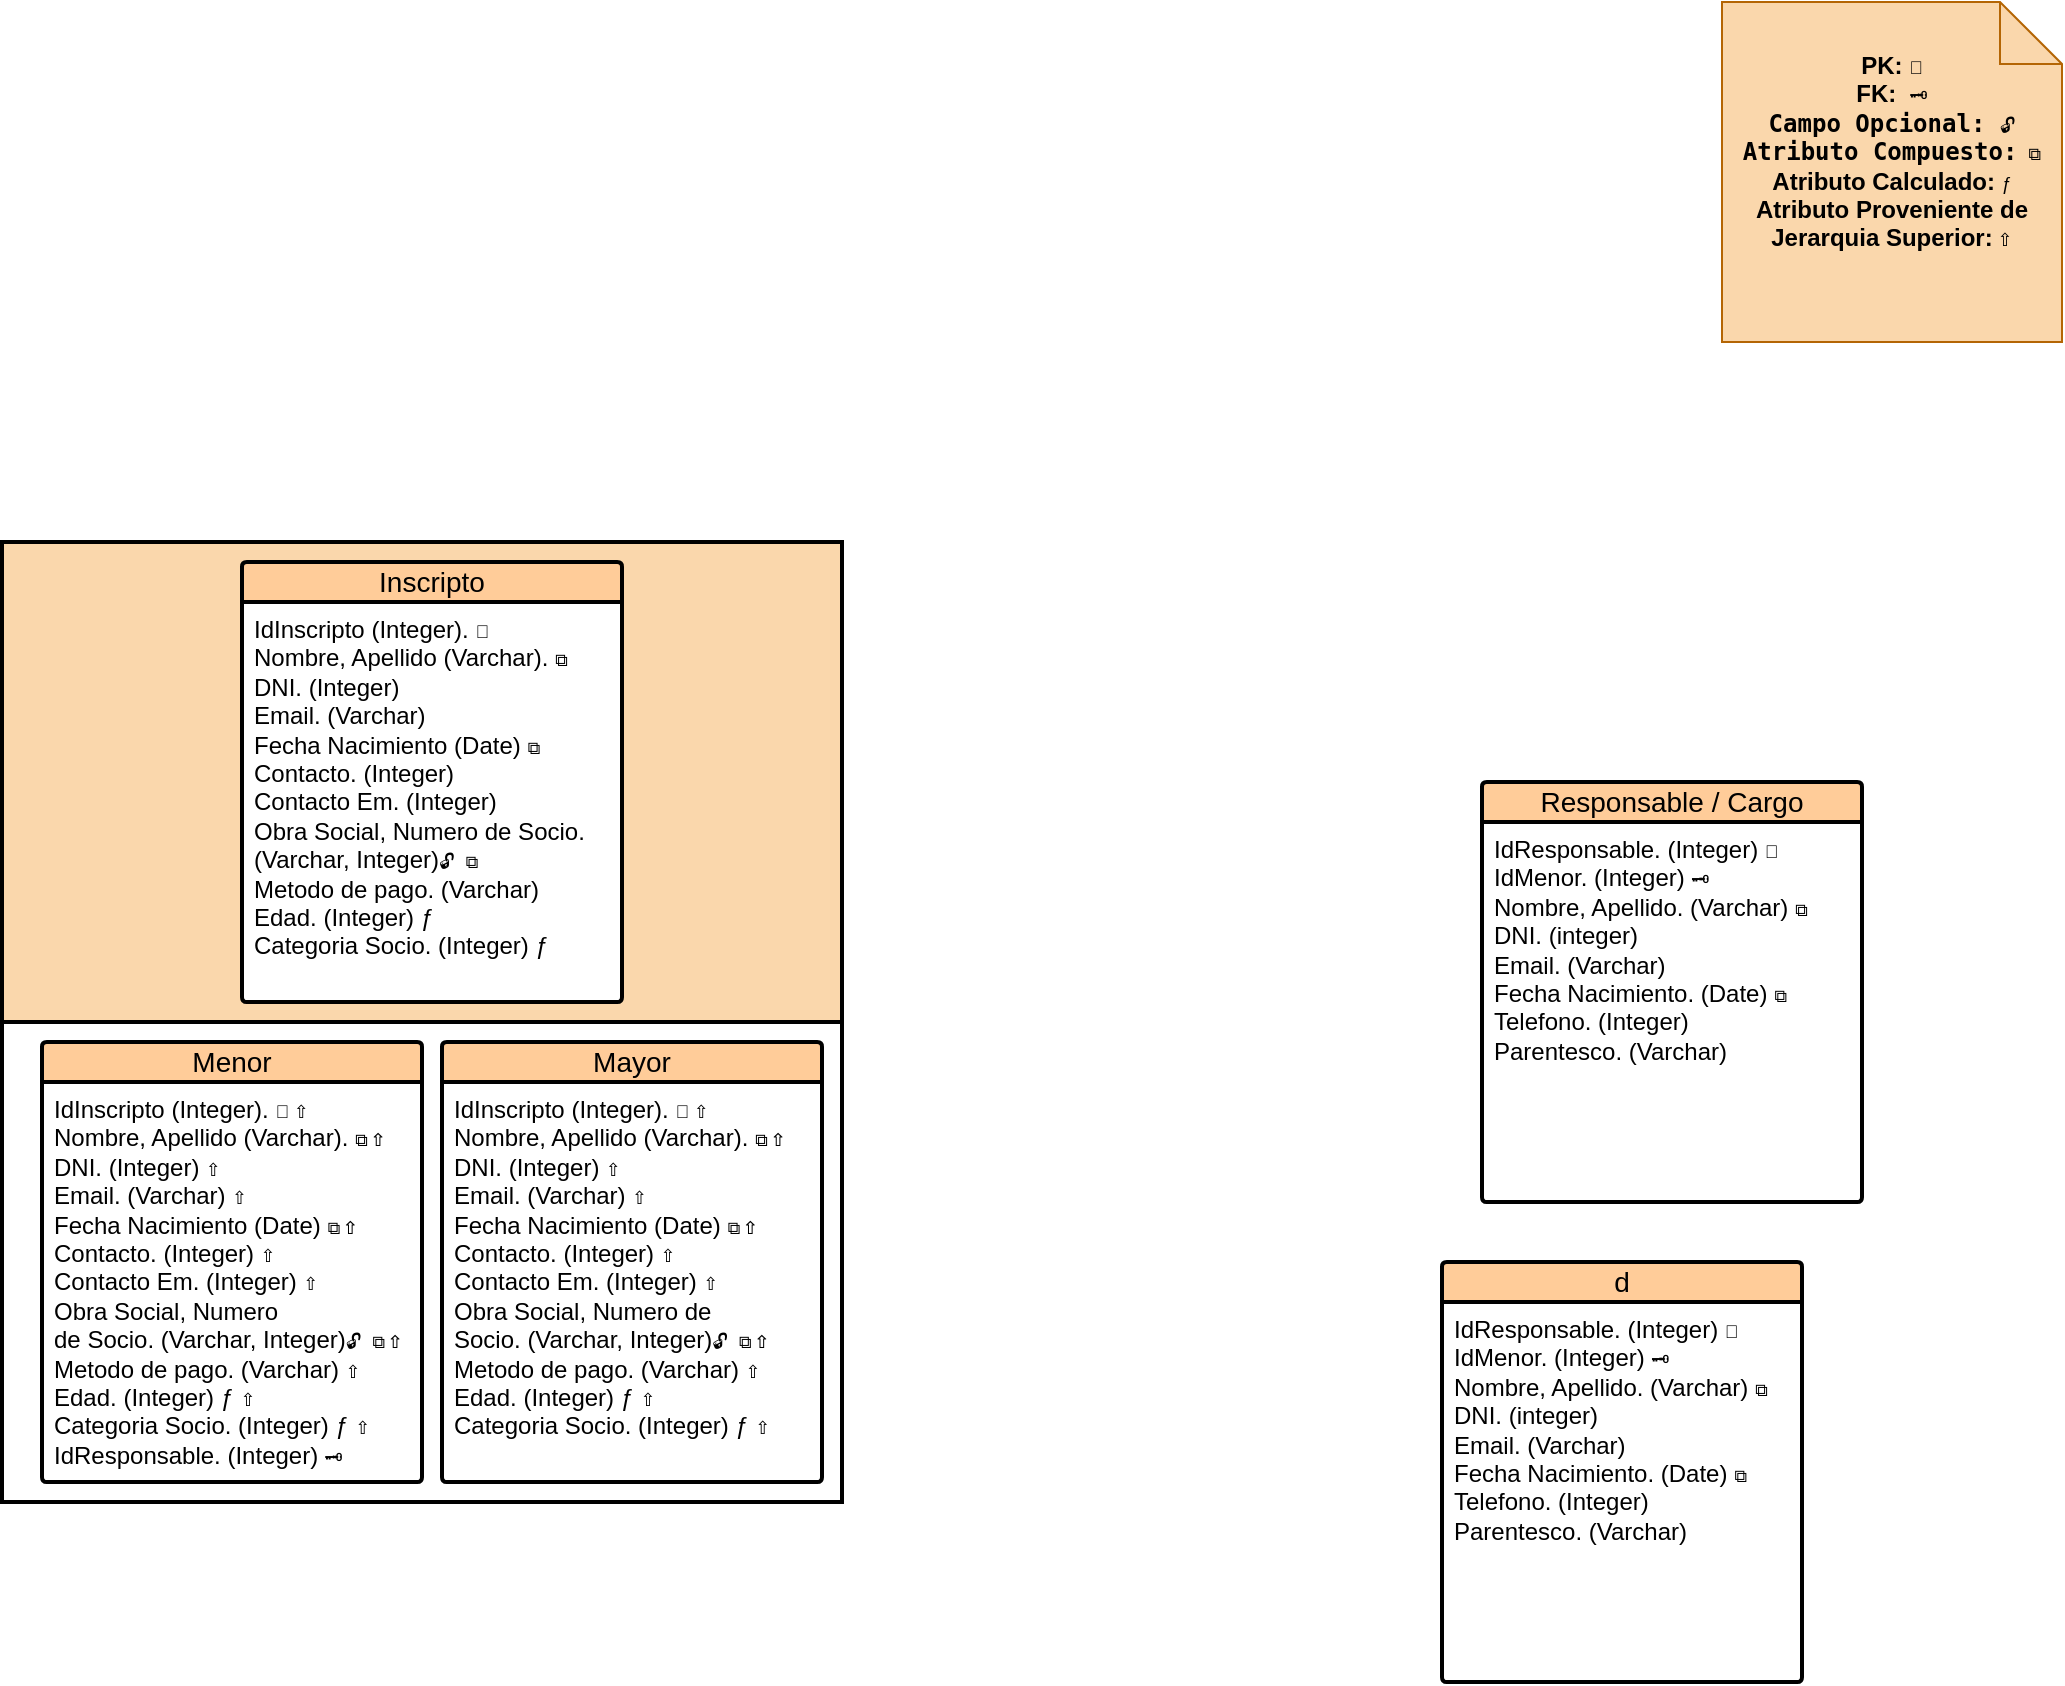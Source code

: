 <mxfile version="27.0.2">
  <diagram name="Página-1" id="DZx7SK09K_esOjIXITz1">
    <mxGraphModel dx="2388" dy="2308" grid="1" gridSize="10" guides="1" tooltips="1" connect="1" arrows="1" fold="1" page="1" pageScale="1" pageWidth="1200" pageHeight="1600" math="0" shadow="0">
      <root>
        <mxCell id="0" />
        <mxCell id="1" parent="0" />
        <mxCell id="yBrq36ba2T_x7bs6eCfU-69" value="" style="rounded=0;whiteSpace=wrap;html=1;fillColor=#fad7ac;strokeColor=light-dark(#000000, #c98531);strokeWidth=2;" vertex="1" parent="1">
          <mxGeometry x="-150" y="-70" width="420" height="480" as="geometry" />
        </mxCell>
        <mxCell id="yBrq36ba2T_x7bs6eCfU-34" value="&lt;div&gt;&lt;b&gt;PK:&amp;nbsp;&lt;/b&gt;&lt;span style=&quot;font-size: 9px; text-align: left;&quot;&gt;🔑&lt;/span&gt;&lt;b&gt;&lt;br&gt;FK:&amp;nbsp;&lt;/b&gt;&lt;span style=&quot;background-color: transparent; color: light-dark(rgb(0, 0, 0), rgb(255, 255, 255)); text-align: left;&quot;&gt;&amp;nbsp;&lt;/span&gt;&lt;span style=&quot;background-color: transparent; color: light-dark(rgb(0, 0, 0), rgb(255, 255, 255)); text-wrap-mode: nowrap;&quot;&gt;&lt;font style=&quot;font-size: 9px;&quot;&gt;🗝️&lt;/font&gt;&lt;/span&gt;&lt;/div&gt;&lt;div&gt;&lt;span style=&quot;font-family: monospace;&quot;&gt;&lt;font&gt;&lt;b&gt;Campo Opcional:&amp;nbsp;&lt;/b&gt;&lt;/font&gt;&lt;font style=&quot;font-size: 9px;&quot;&gt;🔓&lt;/font&gt;&lt;/span&gt;&lt;span style=&quot;background-color: transparent; color: light-dark(rgb(0, 0, 0), rgb(255, 255, 255)); text-wrap-mode: nowrap;&quot;&gt;&lt;font style=&quot;font-size: 9px;&quot;&gt;&lt;/font&gt;&lt;/span&gt;&lt;/div&gt;&lt;div&gt;&lt;span style=&quot;font-family: monospace;&quot;&gt;&lt;b&gt;&lt;font&gt;Atributo Compuesto:&lt;/font&gt;&lt;font style=&quot;font-size: 9px;&quot;&gt;&amp;nbsp;&lt;/font&gt;&lt;/b&gt;&lt;/span&gt;&lt;span style=&quot;background-color: transparent; color: light-dark(rgb(0, 0, 0), rgb(255, 255, 255));&quot;&gt;&lt;font style=&quot;font-size: 9px;&quot;&gt;⧉&lt;/font&gt;&lt;/span&gt;&lt;/div&gt;&lt;div&gt;&lt;span style=&quot;background-color: transparent; color: light-dark(rgb(0, 0, 0), rgb(255, 255, 255));&quot;&gt;&lt;font&gt;&lt;b&gt;Atributo Calculado:&amp;nbsp;&lt;/b&gt;&lt;/font&gt;&lt;/span&gt;&lt;span style=&quot;background-color: transparent; color: light-dark(rgb(0, 0, 0), rgb(255, 255, 255));&quot;&gt;&lt;font style=&quot;font-size: 9px;&quot;&gt;ƒ&lt;/font&gt;&lt;/span&gt;&lt;/div&gt;&lt;div&gt;&lt;span style=&quot;background-color: transparent; color: light-dark(rgb(0, 0, 0), rgb(255, 255, 255));&quot;&gt;&lt;font&gt;&lt;b&gt;Atributo Proveniente de Jerarquia Superior:&lt;/b&gt;&lt;/font&gt;&lt;font style=&quot;font-size: 9px;&quot;&gt;&amp;nbsp;&lt;/font&gt;&lt;/span&gt;&lt;span style=&quot;background-color: transparent; color: light-dark(rgb(0, 0, 0), rgb(255, 255, 255));&quot;&gt;&lt;font style=&quot;font-size: 9px;&quot;&gt;⇧&lt;/font&gt;&lt;/span&gt;&lt;/div&gt;&lt;div&gt;&lt;table&gt;&lt;tbody&gt;&lt;tr data-end=&quot;868&quot; data-start=&quot;762&quot;&gt;&lt;td data-col-size=&quot;sm&quot; data-end=&quot;773&quot; data-start=&quot;762&quot;&gt;&lt;br&gt;&lt;/td&gt;&lt;/tr&gt;&lt;/tbody&gt;&lt;/table&gt;&lt;/div&gt;" style="shape=note;size=31;whiteSpace=wrap;html=1;fillColor=#fad7ac;strokeColor=#b46504;" vertex="1" parent="1">
          <mxGeometry x="710" y="-340" width="170" height="170" as="geometry" />
        </mxCell>
        <mxCell id="yBrq36ba2T_x7bs6eCfU-38" value="Responsable / Cargo" style="swimlane;childLayout=stackLayout;horizontal=1;startSize=20;horizontalStack=0;rounded=1;fontSize=14;fontStyle=0;strokeWidth=2;resizeParent=0;resizeLast=1;shadow=0;dashed=0;align=center;arcSize=4;whiteSpace=wrap;html=1;perimeterSpacing=0;strokeColor=#000000;fillColor=#FFCC99;fillStyle=auto;gradientColor=none;swimlaneFillColor=#FFFFFF;" vertex="1" parent="1">
          <mxGeometry x="590" y="50" width="190" height="210" as="geometry" />
        </mxCell>
        <mxCell id="yBrq36ba2T_x7bs6eCfU-39" value="&lt;div&gt;IdResponsable. (Integer)&lt;b&gt;&amp;nbsp;&lt;/b&gt;&lt;span style=&quot;font-size: 9px; background-color: transparent; color: light-dark(rgb(0, 0, 0), rgb(255, 255, 255));&quot;&gt;🔑&lt;/span&gt;&lt;/div&gt;IdMenor. (Integer)&amp;nbsp;&lt;span style=&quot;text-align: center; text-wrap-mode: nowrap;&quot;&gt;&lt;font style=&quot;font-size: 9px;&quot;&gt;🗝️&lt;/font&gt;&lt;/span&gt;&lt;br&gt;Nombre, Apellido. (Varchar)&amp;nbsp;&lt;span style=&quot;font-size: 9px; text-align: center;&quot;&gt;⧉&lt;/span&gt;&lt;div&gt;DNI. (integer)&lt;br&gt;&lt;div&gt;Email. (Varchar)&lt;/div&gt;&lt;div&gt;Fecha Nacimiento. (Date)&amp;nbsp;&lt;span style=&quot;font-size: 9px; text-align: center; background-color: transparent; color: light-dark(rgb(0, 0, 0), rgb(255, 255, 255));&quot;&gt;⧉&lt;/span&gt;&lt;/div&gt;&lt;div&gt;Telefono. (Integer)&lt;/div&gt;&lt;div&gt;Parentesco. (Varchar)&lt;/div&gt;&lt;div&gt;&lt;br&gt;&lt;/div&gt;&lt;div&gt;&lt;br&gt;&lt;/div&gt;&lt;/div&gt;" style="align=left;strokeColor=none;fillColor=none;spacingLeft=4;spacingRight=4;fontSize=12;verticalAlign=top;resizable=0;rotatable=0;part=1;html=1;whiteSpace=wrap;" vertex="1" parent="yBrq36ba2T_x7bs6eCfU-38">
          <mxGeometry y="20" width="190" height="190" as="geometry" />
        </mxCell>
        <mxCell id="yBrq36ba2T_x7bs6eCfU-58" value="d" style="swimlane;childLayout=stackLayout;horizontal=1;startSize=20;horizontalStack=0;rounded=1;fontSize=14;fontStyle=0;strokeWidth=2;resizeParent=0;resizeLast=1;shadow=0;dashed=0;align=center;arcSize=4;whiteSpace=wrap;html=1;perimeterSpacing=0;strokeColor=#000000;fillColor=#FFCC99;fillStyle=auto;gradientColor=none;swimlaneFillColor=#FFFFFF;" vertex="1" parent="1">
          <mxGeometry x="570" y="290" width="180" height="210" as="geometry" />
        </mxCell>
        <mxCell id="yBrq36ba2T_x7bs6eCfU-59" value="&lt;div&gt;IdResponsable. (Integer)&lt;b&gt;&amp;nbsp;&lt;/b&gt;&lt;span style=&quot;font-size: 9px; background-color: transparent; color: light-dark(rgb(0, 0, 0), rgb(255, 255, 255));&quot;&gt;🔑&lt;/span&gt;&lt;/div&gt;IdMenor. (Integer)&amp;nbsp;&lt;span style=&quot;text-align: center; text-wrap-mode: nowrap;&quot;&gt;&lt;font style=&quot;font-size: 9px;&quot;&gt;🗝️&lt;/font&gt;&lt;/span&gt;&lt;br&gt;Nombre, Apellido. (Varchar)&amp;nbsp;&lt;span style=&quot;font-size: 9px; text-align: center;&quot;&gt;⧉&lt;/span&gt;&lt;div&gt;DNI. (integer)&lt;br&gt;&lt;div&gt;Email. (Varchar)&lt;/div&gt;&lt;div&gt;Fecha Nacimiento. (Date)&amp;nbsp;&lt;span style=&quot;font-size: 9px; text-align: center; background-color: transparent; color: light-dark(rgb(0, 0, 0), rgb(255, 255, 255));&quot;&gt;⧉&lt;/span&gt;&lt;/div&gt;&lt;div&gt;Telefono. (Integer)&lt;/div&gt;&lt;div&gt;Parentesco. (Varchar)&lt;/div&gt;&lt;div&gt;&lt;br&gt;&lt;/div&gt;&lt;div&gt;&lt;br&gt;&lt;/div&gt;&lt;/div&gt;" style="align=left;strokeColor=none;fillColor=none;spacingLeft=4;spacingRight=4;fontSize=12;verticalAlign=top;resizable=0;rotatable=0;part=1;html=1;whiteSpace=wrap;" vertex="1" parent="yBrq36ba2T_x7bs6eCfU-58">
          <mxGeometry y="20" width="180" height="190" as="geometry" />
        </mxCell>
        <mxCell id="yBrq36ba2T_x7bs6eCfU-31" value="Inscripto" style="swimlane;childLayout=stackLayout;horizontal=1;startSize=20;horizontalStack=0;rounded=1;fontSize=14;fontStyle=0;strokeWidth=2;resizeParent=0;resizeLast=1;shadow=0;dashed=0;align=center;arcSize=4;whiteSpace=wrap;html=1;perimeterSpacing=0;strokeColor=#000000;fillColor=#FFCC99;fillStyle=auto;gradientColor=none;swimlaneFillColor=#FFFFFF;" vertex="1" parent="1">
          <mxGeometry x="-30" y="-59.997" width="190" height="220" as="geometry" />
        </mxCell>
        <mxCell id="yBrq36ba2T_x7bs6eCfU-32" value="&lt;div style=&quot;&quot;&gt;&lt;span style=&quot;background-color: transparent; color: light-dark(rgb(0, 0, 0), rgb(255, 255, 255));&quot;&gt;IdInscripto (Integer)&lt;/span&gt;&lt;span style=&quot;background-color: transparent; color: light-dark(rgb(0, 0, 0), rgb(255, 255, 255));&quot;&gt;.&amp;nbsp;&lt;/span&gt;&lt;font style=&quot;background-color: transparent; color: light-dark(rgb(0, 0, 0), rgb(255, 255, 255)); font-size: 9px;&quot;&gt;🔑&lt;/font&gt;&lt;/div&gt;Nombre, Apellido (Varchar).&amp;nbsp;&lt;span style=&quot;font-size: 9px; text-align: center;&quot;&gt;⧉&lt;/span&gt;&lt;div&gt;DNI. (Integer)&lt;/div&gt;&lt;div&gt;Email. (Varchar)&lt;/div&gt;&lt;div&gt;Fecha Nacimiento (Date)&amp;nbsp;&lt;span style=&quot;font-size: 9px; text-align: center; background-color: transparent; color: light-dark(rgb(0, 0, 0), rgb(255, 255, 255));&quot;&gt;⧉&lt;/span&gt;&lt;/div&gt;&lt;div&gt;Contacto. (Integer)&lt;br&gt;Contacto Em. (Integer)&lt;/div&gt;&lt;div&gt;Obra Social, Numero de Socio. (Varchar, Integer)&lt;span style=&quot;font-family: monospace; font-size: 9px; text-align: center; background-color: transparent; color: light-dark(rgb(0, 0, 0), rgb(255, 255, 255));&quot;&gt;🔓&amp;nbsp;&lt;/span&gt;&lt;span style=&quot;font-size: 9px; text-align: center; background-color: transparent; color: light-dark(rgb(0, 0, 0), rgb(255, 255, 255));&quot;&gt;⧉&lt;/span&gt;&lt;/div&gt;&lt;div&gt;Metodo de pago. (Varchar)&lt;/div&gt;&lt;div&gt;Edad. (Integer)&amp;nbsp;&lt;span style=&quot;background-color: transparent; color: light-dark(rgb(0, 0, 0), rgb(255, 255, 255));&quot;&gt;ƒ&lt;/span&gt;&lt;/div&gt;&lt;div&gt;Categoria Socio. (Integer)&amp;nbsp;&lt;span style=&quot;background-color: transparent; color: light-dark(rgb(0, 0, 0), rgb(255, 255, 255));&quot;&gt;ƒ&lt;/span&gt;&lt;/div&gt;&lt;div&gt;&lt;br&gt;&lt;/div&gt;&lt;div&gt;&lt;br&gt;&lt;/div&gt;" style="align=left;strokeColor=none;fillColor=none;spacingLeft=4;spacingRight=4;fontSize=12;verticalAlign=top;resizable=0;rotatable=0;part=1;html=1;whiteSpace=wrap;" vertex="1" parent="yBrq36ba2T_x7bs6eCfU-31">
          <mxGeometry y="20" width="190" height="200" as="geometry" />
        </mxCell>
        <mxCell id="yBrq36ba2T_x7bs6eCfU-68" value="" style="rounded=0;whiteSpace=wrap;html=1;" vertex="1" parent="yBrq36ba2T_x7bs6eCfU-31">
          <mxGeometry y="220" width="190" as="geometry" />
        </mxCell>
        <mxCell id="yBrq36ba2T_x7bs6eCfU-71" value="" style="rounded=0;whiteSpace=wrap;html=1;strokeWidth=2;perimeterSpacing=0;" vertex="1" parent="1">
          <mxGeometry x="-150" y="170" width="420" height="240" as="geometry" />
        </mxCell>
        <mxCell id="yBrq36ba2T_x7bs6eCfU-72" value="Menor" style="swimlane;childLayout=stackLayout;horizontal=1;startSize=20;horizontalStack=0;rounded=1;fontSize=14;fontStyle=0;strokeWidth=2;resizeParent=0;resizeLast=1;shadow=0;dashed=0;align=center;arcSize=4;whiteSpace=wrap;html=1;perimeterSpacing=0;strokeColor=#000000;fillColor=#FFCC99;fillStyle=auto;gradientColor=none;swimlaneFillColor=#FFFFFF;" vertex="1" parent="1">
          <mxGeometry x="-130" y="180.003" width="190" height="220" as="geometry" />
        </mxCell>
        <mxCell id="yBrq36ba2T_x7bs6eCfU-73" value="&lt;div style=&quot;&quot;&gt;&lt;span style=&quot;background-color: transparent; color: light-dark(rgb(0, 0, 0), rgb(255, 255, 255));&quot;&gt;IdInscripto (Integer)&lt;/span&gt;&lt;span style=&quot;background-color: transparent; color: light-dark(rgb(0, 0, 0), rgb(255, 255, 255));&quot;&gt;.&amp;nbsp;&lt;/span&gt;&lt;font style=&quot;background-color: transparent; color: light-dark(rgb(0, 0, 0), rgb(255, 255, 255)); font-size: 9px;&quot;&gt;🔑&amp;nbsp;&lt;/font&gt;&lt;span style=&quot;font-size: 9px; text-align: center; background-color: transparent; color: light-dark(rgb(0, 0, 0), rgb(255, 255, 255));&quot;&gt;⇧&lt;/span&gt;&lt;/div&gt;Nombre, Apellido (Varchar).&amp;nbsp;&lt;span style=&quot;font-size: 9px; text-align: center;&quot;&gt;⧉&amp;nbsp;&lt;/span&gt;&lt;span style=&quot;font-size: 9px; text-align: center;&quot;&gt;⇧&lt;/span&gt;&lt;div&gt;DNI. (Integer)&amp;nbsp;&lt;span style=&quot;font-size: 9px; text-align: center; background-color: transparent; color: light-dark(rgb(0, 0, 0), rgb(255, 255, 255));&quot;&gt;⇧&lt;/span&gt;&lt;/div&gt;&lt;div&gt;Email. (Varchar)&amp;nbsp;&lt;span style=&quot;font-size: 9px; text-align: center; background-color: transparent; color: light-dark(rgb(0, 0, 0), rgb(255, 255, 255));&quot;&gt;⇧&lt;/span&gt;&lt;/div&gt;&lt;div&gt;Fecha Nacimiento (Date)&amp;nbsp;&lt;span style=&quot;font-size: 9px; text-align: center; background-color: transparent; color: light-dark(rgb(0, 0, 0), rgb(255, 255, 255));&quot;&gt;⧉&amp;nbsp;&lt;/span&gt;&lt;span style=&quot;font-size: 9px; text-align: center; background-color: transparent; color: light-dark(rgb(0, 0, 0), rgb(255, 255, 255));&quot;&gt;⇧&lt;/span&gt;&lt;/div&gt;&lt;div&gt;Contacto. (Integer)&amp;nbsp;&lt;span style=&quot;font-size: 9px; text-align: center;&quot;&gt;⇧&lt;/span&gt;&lt;br&gt;Contacto Em. (Integer)&amp;nbsp;&lt;span style=&quot;font-size: 9px; text-align: center; background-color: transparent; color: light-dark(rgb(0, 0, 0), rgb(255, 255, 255));&quot;&gt;⇧&lt;/span&gt;&lt;/div&gt;&lt;div&gt;Obra Social, Numero de&amp;nbsp;&lt;span style=&quot;background-color: transparent; color: light-dark(rgb(0, 0, 0), rgb(255, 255, 255));&quot;&gt;Socio.&amp;nbsp;&lt;/span&gt;&lt;span style=&quot;background-color: transparent; color: light-dark(rgb(0, 0, 0), rgb(255, 255, 255));&quot;&gt;(Varchar, Integer)&lt;/span&gt;&lt;span style=&quot;background-color: transparent; color: light-dark(rgb(0, 0, 0), rgb(255, 255, 255)); font-family: monospace; font-size: 9px; text-align: center;&quot;&gt;🔓&amp;nbsp;&lt;/span&gt;&lt;span style=&quot;background-color: transparent; color: light-dark(rgb(0, 0, 0), rgb(255, 255, 255)); font-size: 9px; text-align: center;&quot;&gt;⧉&amp;nbsp;&lt;/span&gt;&lt;span style=&quot;background-color: transparent; color: light-dark(rgb(0, 0, 0), rgb(255, 255, 255)); font-size: 9px; text-align: center;&quot;&gt;⇧&lt;/span&gt;&lt;/div&gt;&lt;div&gt;Metodo de pago. (Varchar)&amp;nbsp;&lt;span style=&quot;font-size: 9px; text-align: center; background-color: transparent; color: light-dark(rgb(0, 0, 0), rgb(255, 255, 255));&quot;&gt;⇧&lt;/span&gt;&lt;/div&gt;&lt;div&gt;Edad. (Integer)&amp;nbsp;&lt;span style=&quot;background-color: transparent; color: light-dark(rgb(0, 0, 0), rgb(255, 255, 255));&quot;&gt;ƒ&amp;nbsp;&lt;/span&gt;&lt;span style=&quot;font-size: 9px; text-align: center; background-color: transparent; color: light-dark(rgb(0, 0, 0), rgb(255, 255, 255));&quot;&gt;⇧&lt;/span&gt;&lt;/div&gt;&lt;div&gt;Categoria Socio. (Integer)&amp;nbsp;&lt;span style=&quot;background-color: transparent; color: light-dark(rgb(0, 0, 0), rgb(255, 255, 255));&quot;&gt;ƒ&amp;nbsp;&lt;/span&gt;&lt;span style=&quot;font-size: 9px; text-align: center; background-color: transparent; color: light-dark(rgb(0, 0, 0), rgb(255, 255, 255));&quot;&gt;⇧&lt;/span&gt;&lt;/div&gt;&lt;div&gt;IdResponsable. (Integer)&amp;nbsp;&lt;span style=&quot;text-wrap-mode: nowrap; text-align: center;&quot;&gt;&lt;font style=&quot;font-size: 9px;&quot;&gt;🗝️&lt;/font&gt;&lt;/span&gt;&lt;br&gt;&lt;/div&gt;&lt;div&gt;&lt;br&gt;&lt;/div&gt;" style="align=left;strokeColor=none;fillColor=none;spacingLeft=4;spacingRight=4;fontSize=12;verticalAlign=top;resizable=0;rotatable=0;part=1;html=1;whiteSpace=wrap;" vertex="1" parent="yBrq36ba2T_x7bs6eCfU-72">
          <mxGeometry y="20" width="190" height="200" as="geometry" />
        </mxCell>
        <mxCell id="yBrq36ba2T_x7bs6eCfU-74" value="" style="rounded=0;whiteSpace=wrap;html=1;" vertex="1" parent="yBrq36ba2T_x7bs6eCfU-72">
          <mxGeometry y="220" width="190" as="geometry" />
        </mxCell>
        <mxCell id="yBrq36ba2T_x7bs6eCfU-75" value="Mayor" style="swimlane;childLayout=stackLayout;horizontal=1;startSize=20;horizontalStack=0;rounded=1;fontSize=14;fontStyle=0;strokeWidth=2;resizeParent=0;resizeLast=1;shadow=0;dashed=0;align=center;arcSize=4;whiteSpace=wrap;html=1;perimeterSpacing=0;strokeColor=#000000;fillColor=#FFCC99;fillStyle=auto;gradientColor=none;swimlaneFillColor=#FFFFFF;" vertex="1" parent="1">
          <mxGeometry x="70" y="180.003" width="190" height="220" as="geometry" />
        </mxCell>
        <mxCell id="yBrq36ba2T_x7bs6eCfU-76" value="&lt;div style=&quot;&quot;&gt;&lt;span style=&quot;background-color: transparent; color: light-dark(rgb(0, 0, 0), rgb(255, 255, 255));&quot;&gt;IdInscripto (Integer)&lt;/span&gt;&lt;span style=&quot;background-color: transparent; color: light-dark(rgb(0, 0, 0), rgb(255, 255, 255));&quot;&gt;.&amp;nbsp;&lt;/span&gt;&lt;font style=&quot;background-color: transparent; color: light-dark(rgb(0, 0, 0), rgb(255, 255, 255)); font-size: 9px;&quot;&gt;🔑&amp;nbsp;&lt;/font&gt;&lt;span style=&quot;font-size: 9px; text-align: center; background-color: transparent; color: light-dark(rgb(0, 0, 0), rgb(255, 255, 255));&quot;&gt;⇧&lt;/span&gt;&lt;/div&gt;Nombre, Apellido (Varchar).&amp;nbsp;&lt;span style=&quot;font-size: 9px; text-align: center;&quot;&gt;⧉&amp;nbsp;&lt;/span&gt;&lt;span style=&quot;font-size: 9px; text-align: center;&quot;&gt;⇧&lt;/span&gt;&lt;div&gt;DNI. (Integer)&amp;nbsp;&lt;span style=&quot;font-size: 9px; text-align: center; background-color: transparent; color: light-dark(rgb(0, 0, 0), rgb(255, 255, 255));&quot;&gt;⇧&lt;/span&gt;&lt;/div&gt;&lt;div&gt;Email. (Varchar)&amp;nbsp;&lt;span style=&quot;font-size: 9px; text-align: center; background-color: transparent; color: light-dark(rgb(0, 0, 0), rgb(255, 255, 255));&quot;&gt;⇧&lt;/span&gt;&lt;/div&gt;&lt;div&gt;Fecha Nacimiento (Date)&amp;nbsp;&lt;span style=&quot;font-size: 9px; text-align: center; background-color: transparent; color: light-dark(rgb(0, 0, 0), rgb(255, 255, 255));&quot;&gt;⧉&amp;nbsp;&lt;/span&gt;&lt;span style=&quot;font-size: 9px; text-align: center; background-color: transparent; color: light-dark(rgb(0, 0, 0), rgb(255, 255, 255));&quot;&gt;⇧&lt;/span&gt;&lt;/div&gt;&lt;div&gt;Contacto. (Integer)&amp;nbsp;&lt;span style=&quot;font-size: 9px; text-align: center;&quot;&gt;⇧&lt;/span&gt;&lt;br&gt;Contacto Em. (Integer)&amp;nbsp;&lt;span style=&quot;font-size: 9px; text-align: center; background-color: transparent; color: light-dark(rgb(0, 0, 0), rgb(255, 255, 255));&quot;&gt;⇧&lt;/span&gt;&lt;/div&gt;&lt;div&gt;Obra Social, Numero de Socio.&amp;nbsp;&lt;span style=&quot;background-color: transparent; color: light-dark(rgb(0, 0, 0), rgb(255, 255, 255));&quot;&gt;(Varchar, Integer)&lt;/span&gt;&lt;span style=&quot;background-color: transparent; color: light-dark(rgb(0, 0, 0), rgb(255, 255, 255)); font-family: monospace; font-size: 9px; text-align: center;&quot;&gt;🔓&amp;nbsp;&lt;/span&gt;&lt;span style=&quot;background-color: transparent; color: light-dark(rgb(0, 0, 0), rgb(255, 255, 255)); font-size: 9px; text-align: center;&quot;&gt;⧉&amp;nbsp;&lt;/span&gt;&lt;span style=&quot;background-color: transparent; color: light-dark(rgb(0, 0, 0), rgb(255, 255, 255)); font-size: 9px; text-align: center;&quot;&gt;⇧&lt;/span&gt;&lt;/div&gt;&lt;div&gt;Metodo de pago. (Varchar)&amp;nbsp;&lt;span style=&quot;font-size: 9px; text-align: center; background-color: transparent; color: light-dark(rgb(0, 0, 0), rgb(255, 255, 255));&quot;&gt;⇧&lt;/span&gt;&lt;/div&gt;&lt;div&gt;Edad. (Integer)&amp;nbsp;&lt;span style=&quot;background-color: transparent; color: light-dark(rgb(0, 0, 0), rgb(255, 255, 255));&quot;&gt;ƒ&amp;nbsp;&lt;/span&gt;&lt;span style=&quot;font-size: 9px; text-align: center; background-color: transparent; color: light-dark(rgb(0, 0, 0), rgb(255, 255, 255));&quot;&gt;⇧&lt;/span&gt;&lt;/div&gt;&lt;div&gt;Categoria Socio. (Integer)&amp;nbsp;&lt;span style=&quot;background-color: transparent; color: light-dark(rgb(0, 0, 0), rgb(255, 255, 255));&quot;&gt;ƒ&amp;nbsp;&lt;/span&gt;&lt;span style=&quot;font-size: 9px; text-align: center; background-color: transparent; color: light-dark(rgb(0, 0, 0), rgb(255, 255, 255));&quot;&gt;⇧&lt;/span&gt;&lt;/div&gt;&lt;div&gt;&lt;br&gt;&lt;/div&gt;&lt;div&gt;&lt;br&gt;&lt;/div&gt;" style="align=left;strokeColor=none;fillColor=none;spacingLeft=4;spacingRight=4;fontSize=12;verticalAlign=top;resizable=0;rotatable=0;part=1;html=1;whiteSpace=wrap;" vertex="1" parent="yBrq36ba2T_x7bs6eCfU-75">
          <mxGeometry y="20" width="190" height="200" as="geometry" />
        </mxCell>
        <mxCell id="yBrq36ba2T_x7bs6eCfU-77" value="" style="rounded=0;whiteSpace=wrap;html=1;" vertex="1" parent="yBrq36ba2T_x7bs6eCfU-75">
          <mxGeometry y="220" width="190" as="geometry" />
        </mxCell>
      </root>
    </mxGraphModel>
  </diagram>
</mxfile>
